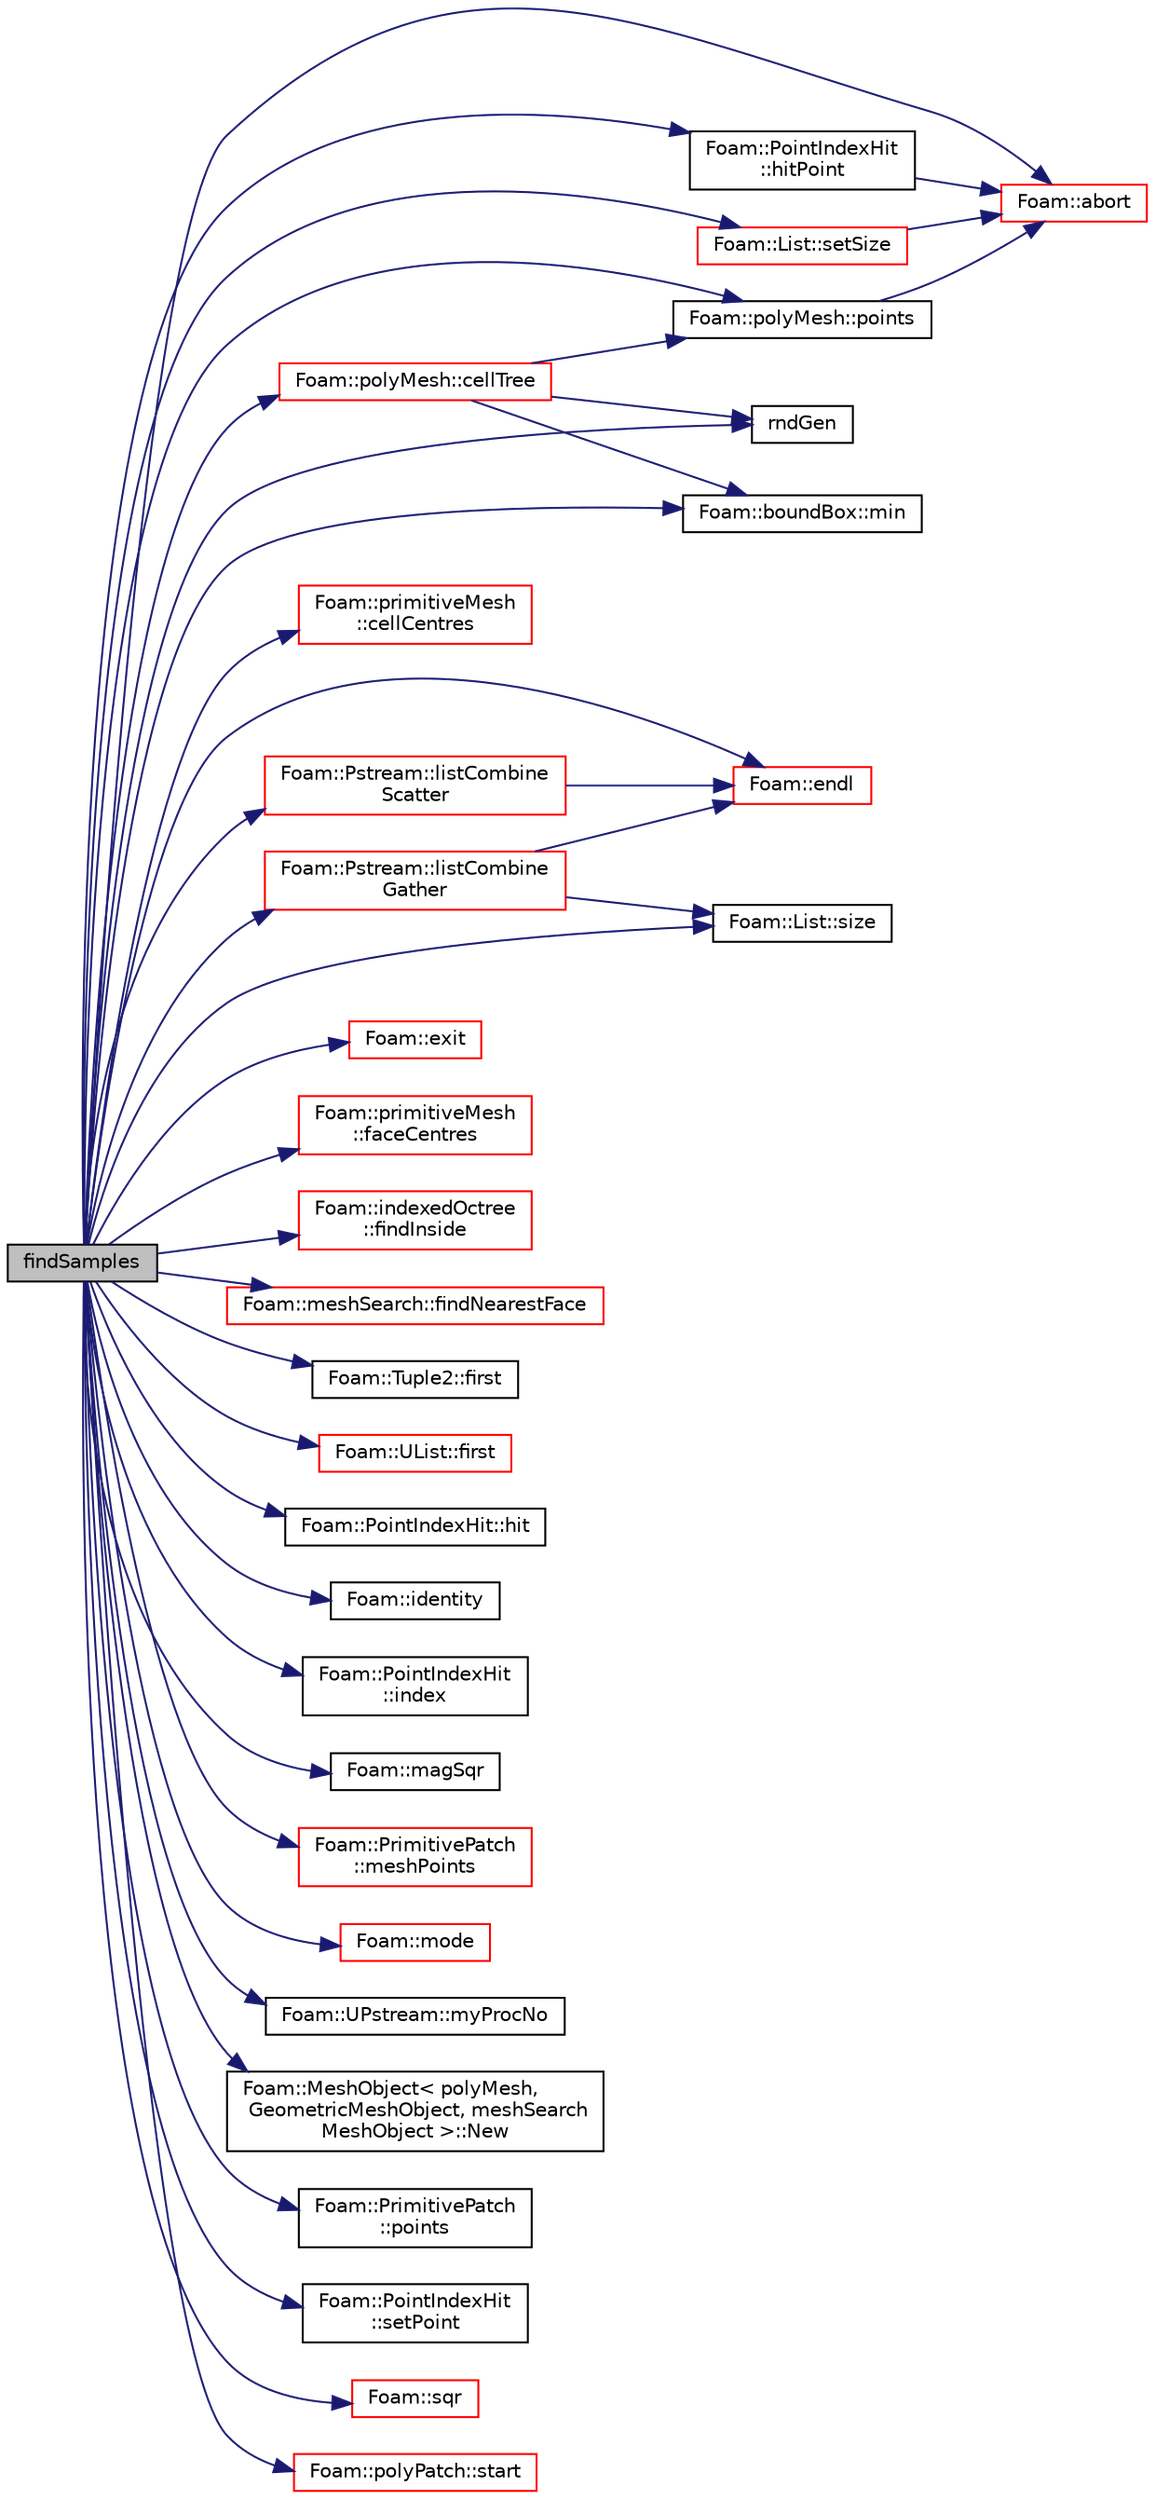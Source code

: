 digraph "findSamples"
{
  bgcolor="transparent";
  edge [fontname="Helvetica",fontsize="10",labelfontname="Helvetica",labelfontsize="10"];
  node [fontname="Helvetica",fontsize="10",shape=record];
  rankdir="LR";
  Node1 [label="findSamples",height=0.2,width=0.4,color="black", fillcolor="grey75", style="filled", fontcolor="black"];
  Node1 -> Node2 [color="midnightblue",fontsize="10",style="solid",fontname="Helvetica"];
  Node2 [label="Foam::abort",height=0.2,width=0.4,color="red",URL="$a10936.html#a447107a607d03e417307c203fa5fb44b"];
  Node1 -> Node3 [color="midnightblue",fontsize="10",style="solid",fontname="Helvetica"];
  Node3 [label="Foam::primitiveMesh\l::cellCentres",height=0.2,width=0.4,color="red",URL="$a02020.html#a18743c2f09a076c507cadbb35a86fb24"];
  Node1 -> Node4 [color="midnightblue",fontsize="10",style="solid",fontname="Helvetica"];
  Node4 [label="Foam::polyMesh::cellTree",height=0.2,width=0.4,color="red",URL="$a01961.html#a7ec8de2b3ebafbb5aecf9316146722bf",tooltip="Return the cell search tree. "];
  Node4 -> Node5 [color="midnightblue",fontsize="10",style="solid",fontname="Helvetica"];
  Node5 [label="Foam::polyMesh::points",height=0.2,width=0.4,color="black",URL="$a01961.html#a084ae534298576408f063a6b3b820959",tooltip="Return raw points. "];
  Node5 -> Node2 [color="midnightblue",fontsize="10",style="solid",fontname="Helvetica"];
  Node4 -> Node6 [color="midnightblue",fontsize="10",style="solid",fontname="Helvetica"];
  Node6 [label="rndGen",height=0.2,width=0.4,color="black",URL="$a04572.html#a5131998e20f3c5a8bd03cf9b48cc76c7"];
  Node4 -> Node7 [color="midnightblue",fontsize="10",style="solid",fontname="Helvetica"];
  Node7 [label="Foam::boundBox::min",height=0.2,width=0.4,color="black",URL="$a00154.html#a1dd50affef9a273ab682ccbf33df7b32",tooltip="Minimum describing the bounding box. "];
  Node1 -> Node8 [color="midnightblue",fontsize="10",style="solid",fontname="Helvetica"];
  Node8 [label="Foam::endl",height=0.2,width=0.4,color="red",URL="$a10936.html#a2db8fe02a0d3909e9351bb4275b23ce4",tooltip="Add newline and flush stream. "];
  Node1 -> Node9 [color="midnightblue",fontsize="10",style="solid",fontname="Helvetica"];
  Node9 [label="Foam::exit",height=0.2,width=0.4,color="red",URL="$a10936.html#a06ca7250d8e89caf05243ec094843642"];
  Node1 -> Node10 [color="midnightblue",fontsize="10",style="solid",fontname="Helvetica"];
  Node10 [label="Foam::primitiveMesh\l::faceCentres",height=0.2,width=0.4,color="red",URL="$a02020.html#a56749206c7d38a4c3cfbf4103547e555"];
  Node1 -> Node11 [color="midnightblue",fontsize="10",style="solid",fontname="Helvetica"];
  Node11 [label="Foam::indexedOctree\l::findInside",height=0.2,width=0.4,color="red",URL="$a01075.html#aba41bfdff77d084cf0e79257dbea2d2b",tooltip="Find shape containing point. Only implemented for certain. "];
  Node1 -> Node12 [color="midnightblue",fontsize="10",style="solid",fontname="Helvetica"];
  Node12 [label="Foam::meshSearch::findNearestFace",height=0.2,width=0.4,color="red",URL="$a01511.html#ab5cb8b33a5992a39138bb1fcf702c63c"];
  Node1 -> Node13 [color="midnightblue",fontsize="10",style="solid",fontname="Helvetica"];
  Node13 [label="Foam::Tuple2::first",height=0.2,width=0.4,color="black",URL="$a02788.html#a6bc9dc0330d36f5f75e816ddc4ec213e",tooltip="Return first. "];
  Node1 -> Node14 [color="midnightblue",fontsize="10",style="solid",fontname="Helvetica"];
  Node14 [label="Foam::UList::first",height=0.2,width=0.4,color="red",URL="$a02849.html#a1c9828bc3de9502754d944c95a2ce0d9",tooltip="Return the first element of the list. "];
  Node1 -> Node15 [color="midnightblue",fontsize="10",style="solid",fontname="Helvetica"];
  Node15 [label="Foam::PointIndexHit::hit",height=0.2,width=0.4,color="black",URL="$a01929.html#ad963d38a624b8bf8b37c210109dba03c",tooltip="Is there a hit. "];
  Node1 -> Node16 [color="midnightblue",fontsize="10",style="solid",fontname="Helvetica"];
  Node16 [label="Foam::PointIndexHit\l::hitPoint",height=0.2,width=0.4,color="black",URL="$a01929.html#a0c448cd4b96e9ea9ba38c62c019a8bce",tooltip="Return hit point. "];
  Node16 -> Node2 [color="midnightblue",fontsize="10",style="solid",fontname="Helvetica"];
  Node1 -> Node17 [color="midnightblue",fontsize="10",style="solid",fontname="Helvetica"];
  Node17 [label="Foam::identity",height=0.2,width=0.4,color="black",URL="$a10936.html#a36af96cb841435845fffb4fe69208490",tooltip="Create identity map (map[i] == i) of given length. "];
  Node1 -> Node18 [color="midnightblue",fontsize="10",style="solid",fontname="Helvetica"];
  Node18 [label="Foam::PointIndexHit\l::index",height=0.2,width=0.4,color="black",URL="$a01929.html#a7d1e8acadb27bd2b4e61457d47b71b6f",tooltip="Return index. "];
  Node1 -> Node19 [color="midnightblue",fontsize="10",style="solid",fontname="Helvetica"];
  Node19 [label="Foam::Pstream::listCombine\lGather",height=0.2,width=0.4,color="red",URL="$a02068.html#a8c0e5044dc4a942cf62b06797c3a743f"];
  Node19 -> Node20 [color="midnightblue",fontsize="10",style="solid",fontname="Helvetica"];
  Node20 [label="Foam::List::size",height=0.2,width=0.4,color="black",URL="$a01397.html#a8a5f6fa29bd4b500caf186f60245b384",tooltip="Override size to be inconsistent with allocated storage. "];
  Node19 -> Node8 [color="midnightblue",fontsize="10",style="solid",fontname="Helvetica"];
  Node1 -> Node21 [color="midnightblue",fontsize="10",style="solid",fontname="Helvetica"];
  Node21 [label="Foam::Pstream::listCombine\lScatter",height=0.2,width=0.4,color="red",URL="$a02068.html#adfd4915b68ab7181dccb847976286e56",tooltip="Scatter data. Reverse of combineGather. "];
  Node21 -> Node8 [color="midnightblue",fontsize="10",style="solid",fontname="Helvetica"];
  Node1 -> Node22 [color="midnightblue",fontsize="10",style="solid",fontname="Helvetica"];
  Node22 [label="Foam::magSqr",height=0.2,width=0.4,color="black",URL="$a10936.html#ae6fff2c6981e6d9618aa5038e69def6e"];
  Node1 -> Node23 [color="midnightblue",fontsize="10",style="solid",fontname="Helvetica"];
  Node23 [label="Foam::PrimitivePatch\l::meshPoints",height=0.2,width=0.4,color="red",URL="$a02023.html#ae4935f85c38392518565dd7c666e3caf",tooltip="Return labelList of mesh points in patch. They are constructed. "];
  Node1 -> Node7 [color="midnightblue",fontsize="10",style="solid",fontname="Helvetica"];
  Node1 -> Node24 [color="midnightblue",fontsize="10",style="solid",fontname="Helvetica"];
  Node24 [label="Foam::mode",height=0.2,width=0.4,color="red",URL="$a10936.html#a7c482c9f0ea60317169ee39f62f670d4",tooltip="Return the file mode. "];
  Node1 -> Node25 [color="midnightblue",fontsize="10",style="solid",fontname="Helvetica"];
  Node25 [label="Foam::UPstream::myProcNo",height=0.2,width=0.4,color="black",URL="$a02880.html#afc74d89573de32a3032c916f8cdd1733",tooltip="Number of this process (starting from masterNo() = 0) "];
  Node1 -> Node26 [color="midnightblue",fontsize="10",style="solid",fontname="Helvetica"];
  Node26 [label="Foam::MeshObject\< polyMesh,\l GeometricMeshObject, meshSearch\lMeshObject \>::New",height=0.2,width=0.4,color="black",URL="$a01507.html#ab61cc2091ec1fd7e08e8948e84235a05"];
  Node1 -> Node27 [color="midnightblue",fontsize="10",style="solid",fontname="Helvetica"];
  Node27 [label="Foam::PrimitivePatch\l::points",height=0.2,width=0.4,color="black",URL="$a02023.html#a1f42f31bcf706357682dcf097255b544",tooltip="Return reference to global points. "];
  Node1 -> Node5 [color="midnightblue",fontsize="10",style="solid",fontname="Helvetica"];
  Node1 -> Node6 [color="midnightblue",fontsize="10",style="solid",fontname="Helvetica"];
  Node1 -> Node28 [color="midnightblue",fontsize="10",style="solid",fontname="Helvetica"];
  Node28 [label="Foam::PointIndexHit\l::setPoint",height=0.2,width=0.4,color="black",URL="$a01929.html#a06197856d3e9d1625db3f88c38dc522a"];
  Node1 -> Node29 [color="midnightblue",fontsize="10",style="solid",fontname="Helvetica"];
  Node29 [label="Foam::List::setSize",height=0.2,width=0.4,color="red",URL="$a01397.html#aedb985ffeaf1bdbfeccc2a8730405703",tooltip="Reset size of List. "];
  Node29 -> Node2 [color="midnightblue",fontsize="10",style="solid",fontname="Helvetica"];
  Node1 -> Node20 [color="midnightblue",fontsize="10",style="solid",fontname="Helvetica"];
  Node1 -> Node30 [color="midnightblue",fontsize="10",style="solid",fontname="Helvetica"];
  Node30 [label="Foam::sqr",height=0.2,width=0.4,color="red",URL="$a10936.html#a277dc11c581d53826ab5090b08f3b17b"];
  Node1 -> Node31 [color="midnightblue",fontsize="10",style="solid",fontname="Helvetica"];
  Node31 [label="Foam::polyPatch::start",height=0.2,width=0.4,color="red",URL="$a01979.html#a861f370e41af7d54d7ff91da65de6e6a",tooltip="Return start label of this patch in the polyMesh face list. "];
}
